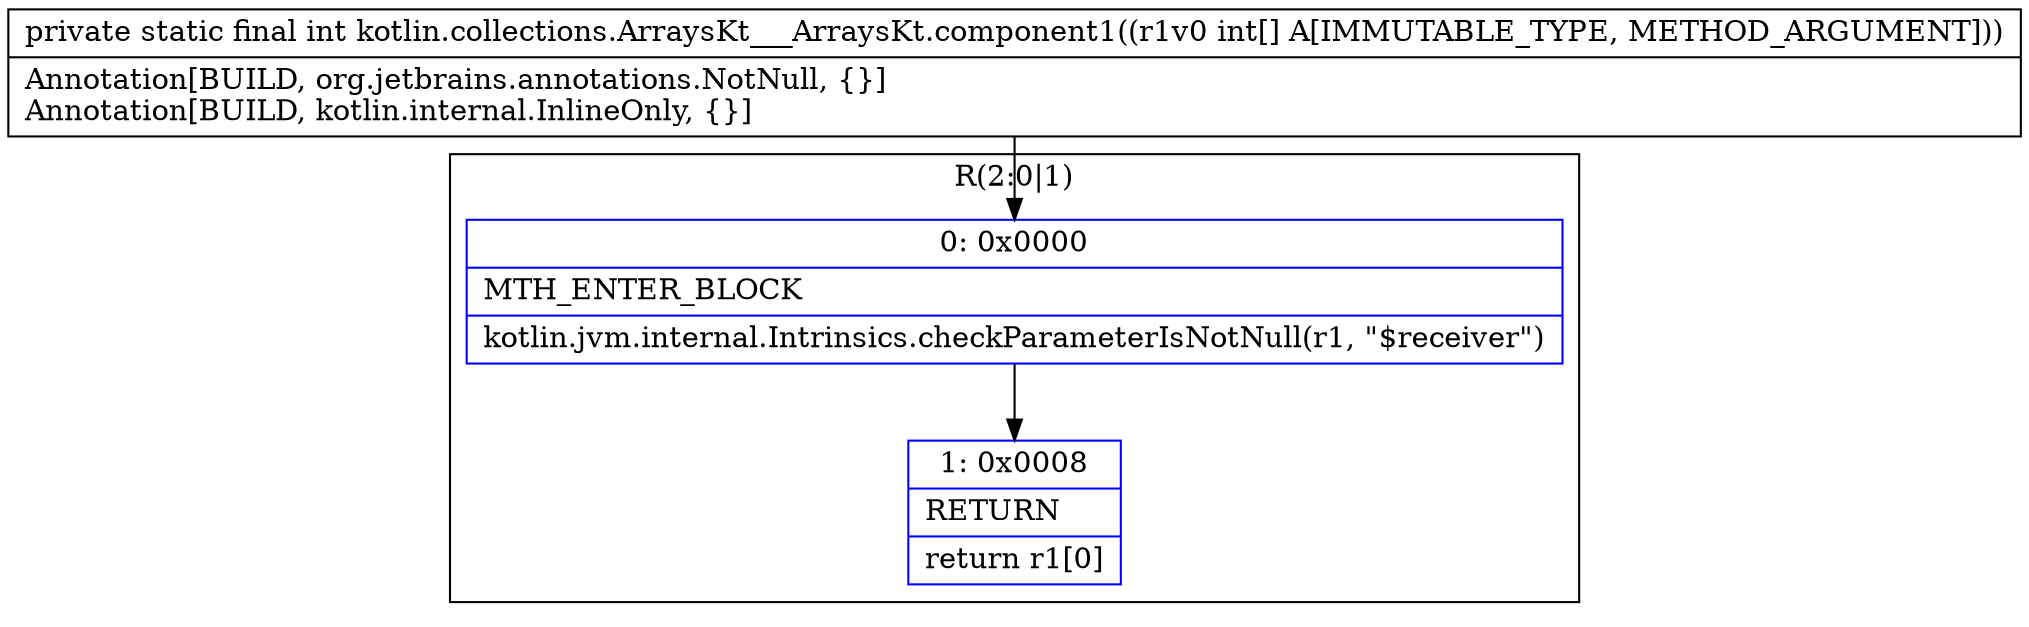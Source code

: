 digraph "CFG forkotlin.collections.ArraysKt___ArraysKt.component1([I)I" {
subgraph cluster_Region_547302207 {
label = "R(2:0|1)";
node [shape=record,color=blue];
Node_0 [shape=record,label="{0\:\ 0x0000|MTH_ENTER_BLOCK\l|kotlin.jvm.internal.Intrinsics.checkParameterIsNotNull(r1, \"$receiver\")\l}"];
Node_1 [shape=record,label="{1\:\ 0x0008|RETURN\l|return r1[0]\l}"];
}
MethodNode[shape=record,label="{private static final int kotlin.collections.ArraysKt___ArraysKt.component1((r1v0 int[] A[IMMUTABLE_TYPE, METHOD_ARGUMENT]))  | Annotation[BUILD, org.jetbrains.annotations.NotNull, \{\}]\lAnnotation[BUILD, kotlin.internal.InlineOnly, \{\}]\l}"];
MethodNode -> Node_0;
Node_0 -> Node_1;
}


